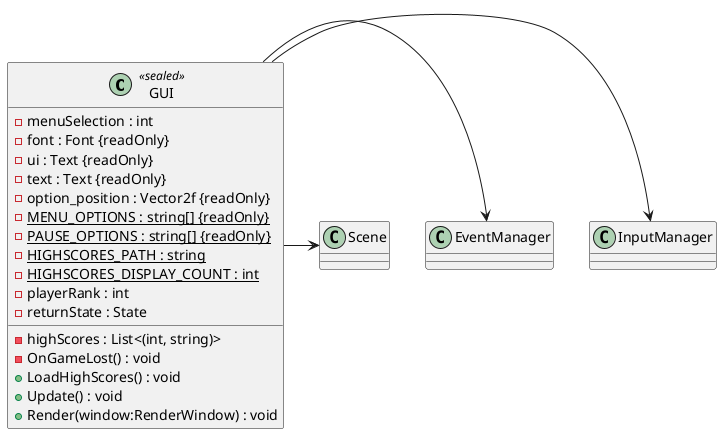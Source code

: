 @startuml
class GUI <<sealed>> {
    - menuSelection : int
    - font : Font {readOnly}
    - ui : Text {readOnly}
    - text : Text {readOnly}
    - option_position : Vector2f {readOnly}
    - {static} MENU_OPTIONS : string[] {readOnly}
    - {static} PAUSE_OPTIONS : string[] {readOnly}
    - highScores : List<(int, string)>
    - {static} HIGHSCORES_PATH : string
    - {static} HIGHSCORES_DISPLAY_COUNT : int
    - playerRank : int
    - returnState : State
    - OnGameLost() : void
    + LoadHighScores() : void
    + Update() : void
    + Render(window:RenderWindow) : void
}
GUI -> InputManager
GUI -> EventManager
GUI -> Scene
@enduml
